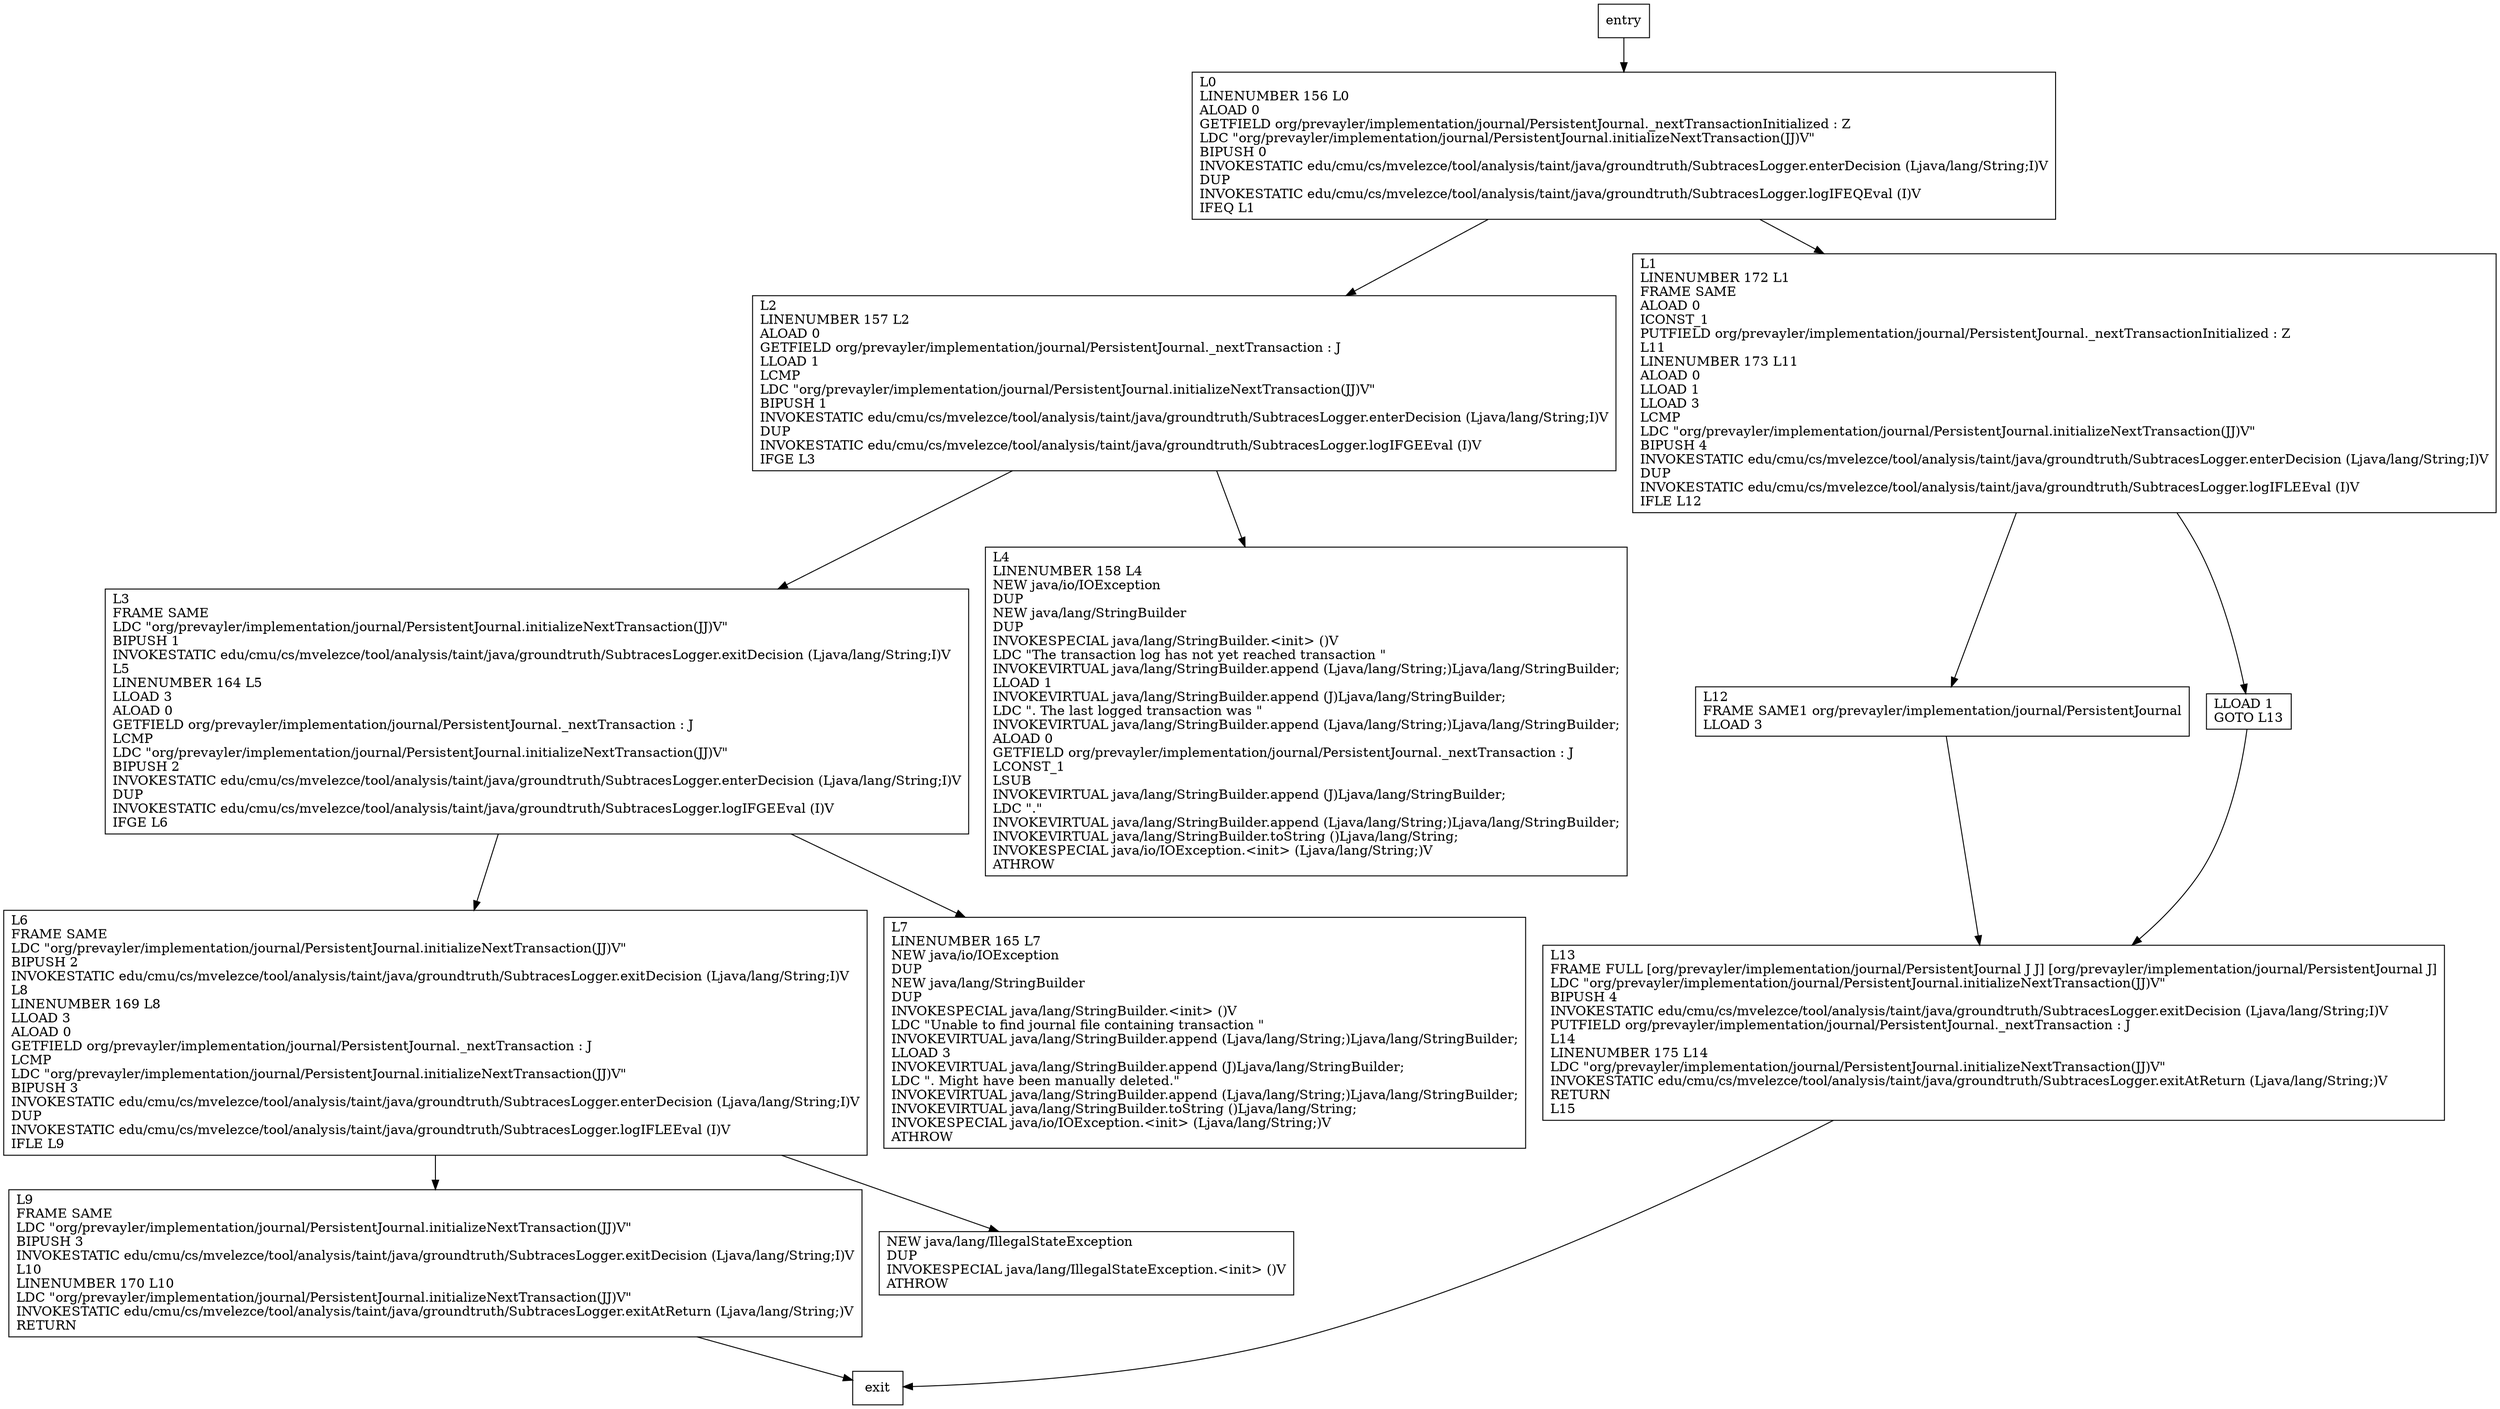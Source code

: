 digraph initializeNextTransaction {
node [shape=record];
1529178805 [label="L13\lFRAME FULL [org/prevayler/implementation/journal/PersistentJournal J J] [org/prevayler/implementation/journal/PersistentJournal J]\lLDC \"org/prevayler/implementation/journal/PersistentJournal.initializeNextTransaction(JJ)V\"\lBIPUSH 4\lINVOKESTATIC edu/cmu/cs/mvelezce/tool/analysis/taint/java/groundtruth/SubtracesLogger.exitDecision (Ljava/lang/String;I)V\lPUTFIELD org/prevayler/implementation/journal/PersistentJournal._nextTransaction : J\lL14\lLINENUMBER 175 L14\lLDC \"org/prevayler/implementation/journal/PersistentJournal.initializeNextTransaction(JJ)V\"\lINVOKESTATIC edu/cmu/cs/mvelezce/tool/analysis/taint/java/groundtruth/SubtracesLogger.exitAtReturn (Ljava/lang/String;)V\lRETURN\lL15\l"];
1204599765 [label="L0\lLINENUMBER 156 L0\lALOAD 0\lGETFIELD org/prevayler/implementation/journal/PersistentJournal._nextTransactionInitialized : Z\lLDC \"org/prevayler/implementation/journal/PersistentJournal.initializeNextTransaction(JJ)V\"\lBIPUSH 0\lINVOKESTATIC edu/cmu/cs/mvelezce/tool/analysis/taint/java/groundtruth/SubtracesLogger.enterDecision (Ljava/lang/String;I)V\lDUP\lINVOKESTATIC edu/cmu/cs/mvelezce/tool/analysis/taint/java/groundtruth/SubtracesLogger.logIFEQEval (I)V\lIFEQ L1\l"];
780408810 [label="L2\lLINENUMBER 157 L2\lALOAD 0\lGETFIELD org/prevayler/implementation/journal/PersistentJournal._nextTransaction : J\lLLOAD 1\lLCMP\lLDC \"org/prevayler/implementation/journal/PersistentJournal.initializeNextTransaction(JJ)V\"\lBIPUSH 1\lINVOKESTATIC edu/cmu/cs/mvelezce/tool/analysis/taint/java/groundtruth/SubtracesLogger.enterDecision (Ljava/lang/String;I)V\lDUP\lINVOKESTATIC edu/cmu/cs/mvelezce/tool/analysis/taint/java/groundtruth/SubtracesLogger.logIFGEEval (I)V\lIFGE L3\l"];
464345779 [label="L9\lFRAME SAME\lLDC \"org/prevayler/implementation/journal/PersistentJournal.initializeNextTransaction(JJ)V\"\lBIPUSH 3\lINVOKESTATIC edu/cmu/cs/mvelezce/tool/analysis/taint/java/groundtruth/SubtracesLogger.exitDecision (Ljava/lang/String;I)V\lL10\lLINENUMBER 170 L10\lLDC \"org/prevayler/implementation/journal/PersistentJournal.initializeNextTransaction(JJ)V\"\lINVOKESTATIC edu/cmu/cs/mvelezce/tool/analysis/taint/java/groundtruth/SubtracesLogger.exitAtReturn (Ljava/lang/String;)V\lRETURN\l"];
1666268188 [label="L12\lFRAME SAME1 org/prevayler/implementation/journal/PersistentJournal\lLLOAD 3\l"];
1735552465 [label="L3\lFRAME SAME\lLDC \"org/prevayler/implementation/journal/PersistentJournal.initializeNextTransaction(JJ)V\"\lBIPUSH 1\lINVOKESTATIC edu/cmu/cs/mvelezce/tool/analysis/taint/java/groundtruth/SubtracesLogger.exitDecision (Ljava/lang/String;I)V\lL5\lLINENUMBER 164 L5\lLLOAD 3\lALOAD 0\lGETFIELD org/prevayler/implementation/journal/PersistentJournal._nextTransaction : J\lLCMP\lLDC \"org/prevayler/implementation/journal/PersistentJournal.initializeNextTransaction(JJ)V\"\lBIPUSH 2\lINVOKESTATIC edu/cmu/cs/mvelezce/tool/analysis/taint/java/groundtruth/SubtracesLogger.enterDecision (Ljava/lang/String;I)V\lDUP\lINVOKESTATIC edu/cmu/cs/mvelezce/tool/analysis/taint/java/groundtruth/SubtracesLogger.logIFGEEval (I)V\lIFGE L6\l"];
1266091244 [label="L6\lFRAME SAME\lLDC \"org/prevayler/implementation/journal/PersistentJournal.initializeNextTransaction(JJ)V\"\lBIPUSH 2\lINVOKESTATIC edu/cmu/cs/mvelezce/tool/analysis/taint/java/groundtruth/SubtracesLogger.exitDecision (Ljava/lang/String;I)V\lL8\lLINENUMBER 169 L8\lLLOAD 3\lALOAD 0\lGETFIELD org/prevayler/implementation/journal/PersistentJournal._nextTransaction : J\lLCMP\lLDC \"org/prevayler/implementation/journal/PersistentJournal.initializeNextTransaction(JJ)V\"\lBIPUSH 3\lINVOKESTATIC edu/cmu/cs/mvelezce/tool/analysis/taint/java/groundtruth/SubtracesLogger.enterDecision (Ljava/lang/String;I)V\lDUP\lINVOKESTATIC edu/cmu/cs/mvelezce/tool/analysis/taint/java/groundtruth/SubtracesLogger.logIFLEEval (I)V\lIFLE L9\l"];
1170370809 [label="L4\lLINENUMBER 158 L4\lNEW java/io/IOException\lDUP\lNEW java/lang/StringBuilder\lDUP\lINVOKESPECIAL java/lang/StringBuilder.\<init\> ()V\lLDC \"The transaction log has not yet reached transaction \"\lINVOKEVIRTUAL java/lang/StringBuilder.append (Ljava/lang/String;)Ljava/lang/StringBuilder;\lLLOAD 1\lINVOKEVIRTUAL java/lang/StringBuilder.append (J)Ljava/lang/StringBuilder;\lLDC \". The last logged transaction was \"\lINVOKEVIRTUAL java/lang/StringBuilder.append (Ljava/lang/String;)Ljava/lang/StringBuilder;\lALOAD 0\lGETFIELD org/prevayler/implementation/journal/PersistentJournal._nextTransaction : J\lLCONST_1\lLSUB\lINVOKEVIRTUAL java/lang/StringBuilder.append (J)Ljava/lang/StringBuilder;\lLDC \".\"\lINVOKEVIRTUAL java/lang/StringBuilder.append (Ljava/lang/String;)Ljava/lang/StringBuilder;\lINVOKEVIRTUAL java/lang/StringBuilder.toString ()Ljava/lang/String;\lINVOKESPECIAL java/io/IOException.\<init\> (Ljava/lang/String;)V\lATHROW\l"];
970346571 [label="L7\lLINENUMBER 165 L7\lNEW java/io/IOException\lDUP\lNEW java/lang/StringBuilder\lDUP\lINVOKESPECIAL java/lang/StringBuilder.\<init\> ()V\lLDC \"Unable to find journal file containing transaction \"\lINVOKEVIRTUAL java/lang/StringBuilder.append (Ljava/lang/String;)Ljava/lang/StringBuilder;\lLLOAD 3\lINVOKEVIRTUAL java/lang/StringBuilder.append (J)Ljava/lang/StringBuilder;\lLDC \". Might have been manually deleted.\"\lINVOKEVIRTUAL java/lang/StringBuilder.append (Ljava/lang/String;)Ljava/lang/StringBuilder;\lINVOKEVIRTUAL java/lang/StringBuilder.toString ()Ljava/lang/String;\lINVOKESPECIAL java/io/IOException.\<init\> (Ljava/lang/String;)V\lATHROW\l"];
1304342085 [label="NEW java/lang/IllegalStateException\lDUP\lINVOKESPECIAL java/lang/IllegalStateException.\<init\> ()V\lATHROW\l"];
1600497367 [label="L1\lLINENUMBER 172 L1\lFRAME SAME\lALOAD 0\lICONST_1\lPUTFIELD org/prevayler/implementation/journal/PersistentJournal._nextTransactionInitialized : Z\lL11\lLINENUMBER 173 L11\lALOAD 0\lLLOAD 1\lLLOAD 3\lLCMP\lLDC \"org/prevayler/implementation/journal/PersistentJournal.initializeNextTransaction(JJ)V\"\lBIPUSH 4\lINVOKESTATIC edu/cmu/cs/mvelezce/tool/analysis/taint/java/groundtruth/SubtracesLogger.enterDecision (Ljava/lang/String;I)V\lDUP\lINVOKESTATIC edu/cmu/cs/mvelezce/tool/analysis/taint/java/groundtruth/SubtracesLogger.logIFLEEval (I)V\lIFLE L12\l"];
1754164558 [label="LLOAD 1\lGOTO L13\l"];
entry;
exit;
1529178805 -> exit;
entry -> 1204599765;
1204599765 -> 780408810;
1204599765 -> 1600497367;
780408810 -> 1735552465;
780408810 -> 1170370809;
464345779 -> exit;
1666268188 -> 1529178805;
1735552465 -> 1266091244;
1735552465 -> 970346571;
1266091244 -> 464345779;
1266091244 -> 1304342085;
1600497367 -> 1666268188;
1600497367 -> 1754164558;
1754164558 -> 1529178805;
}
